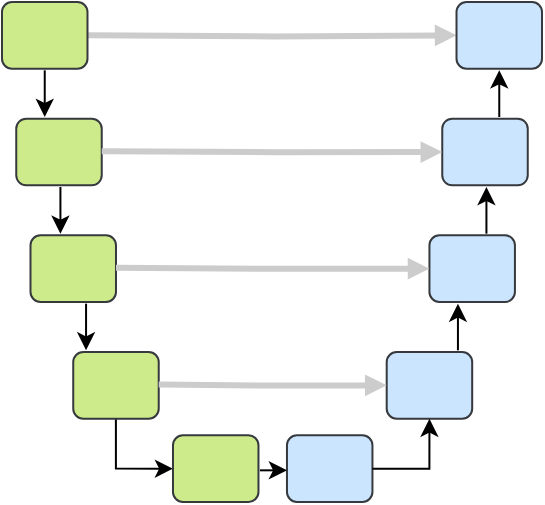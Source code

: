 <mxfile version="22.1.21" type="github" pages="2">
  <diagram name="Page-1" id="0TPB68t9lcZoh8MEriOU">
    <mxGraphModel dx="1063" dy="610" grid="1" gridSize="10" guides="1" tooltips="1" connect="1" arrows="1" fold="1" page="1" pageScale="1" pageWidth="827" pageHeight="1169" math="0" shadow="0">
      <root>
        <mxCell id="0" />
        <mxCell id="1" parent="0" />
        <mxCell id="ryJ9YpFH2XdKHm6aAlPd-76" value="" style="group" parent="1" vertex="1" connectable="0">
          <mxGeometry x="90" y="38" width="270" height="250" as="geometry" />
        </mxCell>
        <mxCell id="ryJ9YpFH2XdKHm6aAlPd-36" style="edgeStyle=orthogonalEdgeStyle;rounded=0;jumpStyle=none;jumpSize=3;orthogonalLoop=1;jettySize=auto;html=1;strokeWidth=3;startArrow=none;startFill=0;endArrow=block;endFill=1;startSize=3;endSize=3;exitX=1;exitY=0.5;exitDx=0;exitDy=0;strokeColor=#CCCCCC;entryX=0;entryY=0.5;entryDx=0;entryDy=0;" parent="ryJ9YpFH2XdKHm6aAlPd-76" target="ryJ9YpFH2XdKHm6aAlPd-55" edge="1">
          <mxGeometry relative="1" as="geometry">
            <mxPoint x="42.744" y="16.667" as="sourcePoint" />
            <mxPoint x="206.596" y="17.083" as="targetPoint" />
            <Array as="points" />
          </mxGeometry>
        </mxCell>
        <mxCell id="ryJ9YpFH2XdKHm6aAlPd-46" value="" style="rounded=1;whiteSpace=wrap;html=1;rotation=0;container=0;fillColor=#cdeb8b;strokeColor=#36393d;" parent="ryJ9YpFH2XdKHm6aAlPd-76" vertex="1">
          <mxGeometry width="42.744" height="33.333" as="geometry" />
        </mxCell>
        <mxCell id="ryJ9YpFH2XdKHm6aAlPd-47" value="" style="rounded=1;whiteSpace=wrap;html=1;rotation=0;container=0;fillColor=#cdeb8b;strokeColor=#36393d;" parent="ryJ9YpFH2XdKHm6aAlPd-76" vertex="1">
          <mxGeometry x="7.124" y="58.333" width="42.744" height="33.333" as="geometry" />
        </mxCell>
        <mxCell id="ryJ9YpFH2XdKHm6aAlPd-48" value="" style="rounded=1;whiteSpace=wrap;html=1;rotation=0;container=0;fillColor=#cdeb8b;strokeColor=#36393d;" parent="ryJ9YpFH2XdKHm6aAlPd-76" vertex="1">
          <mxGeometry x="14.248" y="116.667" width="42.744" height="33.333" as="geometry" />
        </mxCell>
        <mxCell id="ryJ9YpFH2XdKHm6aAlPd-77" style="edgeStyle=orthogonalEdgeStyle;rounded=0;orthogonalLoop=1;jettySize=auto;html=1;entryX=0;entryY=0.5;entryDx=0;entryDy=0;" parent="ryJ9YpFH2XdKHm6aAlPd-76" source="ryJ9YpFH2XdKHm6aAlPd-49" target="ryJ9YpFH2XdKHm6aAlPd-50" edge="1">
          <mxGeometry relative="1" as="geometry">
            <Array as="points">
              <mxPoint x="57" y="233" />
            </Array>
          </mxGeometry>
        </mxCell>
        <mxCell id="ryJ9YpFH2XdKHm6aAlPd-49" value="" style="rounded=1;whiteSpace=wrap;html=1;rotation=0;container=0;fillColor=#cdeb8b;strokeColor=#36393d;" parent="ryJ9YpFH2XdKHm6aAlPd-76" vertex="1">
          <mxGeometry x="35.62" y="175.0" width="42.744" height="33.333" as="geometry" />
        </mxCell>
        <mxCell id="ryJ9YpFH2XdKHm6aAlPd-50" value="" style="rounded=1;whiteSpace=wrap;html=1;rotation=0;container=0;fillColor=#cdeb8b;strokeColor=#36393d;" parent="ryJ9YpFH2XdKHm6aAlPd-76" vertex="1">
          <mxGeometry x="85.488" y="216.667" width="42.744" height="33.333" as="geometry" />
        </mxCell>
        <mxCell id="ryJ9YpFH2XdKHm6aAlPd-51" value="" style="rounded=1;whiteSpace=wrap;html=1;rotation=0;container=0;fillColor=#cce5ff;strokeColor=#36393d;" parent="ryJ9YpFH2XdKHm6aAlPd-76" vertex="1">
          <mxGeometry x="142.48" y="216.667" width="42.744" height="33.333" as="geometry" />
        </mxCell>
        <mxCell id="ryJ9YpFH2XdKHm6aAlPd-52" value="" style="rounded=1;whiteSpace=wrap;html=1;rotation=0;container=0;fillColor=#cce5ff;strokeColor=#36393d;" parent="ryJ9YpFH2XdKHm6aAlPd-76" vertex="1">
          <mxGeometry x="192.348" y="175.0" width="42.744" height="33.333" as="geometry" />
        </mxCell>
        <mxCell id="ryJ9YpFH2XdKHm6aAlPd-72" style="edgeStyle=orthogonalEdgeStyle;rounded=0;orthogonalLoop=1;jettySize=auto;html=1;entryX=0.5;entryY=1;entryDx=0;entryDy=0;" parent="ryJ9YpFH2XdKHm6aAlPd-76" source="ryJ9YpFH2XdKHm6aAlPd-51" target="ryJ9YpFH2XdKHm6aAlPd-52" edge="1">
          <mxGeometry relative="1" as="geometry" />
        </mxCell>
        <mxCell id="ryJ9YpFH2XdKHm6aAlPd-53" value="" style="rounded=1;whiteSpace=wrap;html=1;rotation=0;container=0;fillColor=#cce5ff;strokeColor=#36393d;" parent="ryJ9YpFH2XdKHm6aAlPd-76" vertex="1">
          <mxGeometry x="213.72" y="116.667" width="42.744" height="33.333" as="geometry" />
        </mxCell>
        <mxCell id="ryJ9YpFH2XdKHm6aAlPd-54" value="" style="rounded=1;whiteSpace=wrap;html=1;rotation=0;container=0;fillColor=#cce5ff;strokeColor=#36393d;" parent="ryJ9YpFH2XdKHm6aAlPd-76" vertex="1">
          <mxGeometry x="220.132" y="58.333" width="42.744" height="33.333" as="geometry" />
        </mxCell>
        <mxCell id="ryJ9YpFH2XdKHm6aAlPd-55" value="" style="rounded=1;whiteSpace=wrap;html=1;rotation=0;container=0;fillColor=#cce5ff;strokeColor=#36393d;" parent="ryJ9YpFH2XdKHm6aAlPd-76" vertex="1">
          <mxGeometry x="227.256" width="42.744" height="33.333" as="geometry" />
        </mxCell>
        <mxCell id="ryJ9YpFH2XdKHm6aAlPd-58" style="edgeStyle=orthogonalEdgeStyle;rounded=0;jumpStyle=none;jumpSize=3;orthogonalLoop=1;jettySize=auto;html=1;strokeWidth=3;startArrow=none;startFill=0;endArrow=block;endFill=1;startSize=3;endSize=3;exitX=1;exitY=0.5;exitDx=0;exitDy=0;strokeColor=#CCCCCC;entryX=0;entryY=0.5;entryDx=0;entryDy=0;" parent="ryJ9YpFH2XdKHm6aAlPd-76" target="ryJ9YpFH2XdKHm6aAlPd-54" edge="1">
          <mxGeometry relative="1" as="geometry">
            <mxPoint x="49.868" y="74.583" as="sourcePoint" />
            <mxPoint x="220.844" y="75.0" as="targetPoint" />
            <Array as="points" />
          </mxGeometry>
        </mxCell>
        <mxCell id="ryJ9YpFH2XdKHm6aAlPd-59" style="edgeStyle=orthogonalEdgeStyle;rounded=0;jumpStyle=none;jumpSize=3;orthogonalLoop=1;jettySize=auto;html=1;strokeWidth=3;startArrow=none;startFill=0;endArrow=block;endFill=1;startSize=3;endSize=3;exitX=1;exitY=0.5;exitDx=0;exitDy=0;strokeColor=#CCCCCC;entryX=0;entryY=0.5;entryDx=0;entryDy=0;" parent="ryJ9YpFH2XdKHm6aAlPd-76" target="ryJ9YpFH2XdKHm6aAlPd-52" edge="1">
          <mxGeometry relative="1" as="geometry">
            <mxPoint x="78.364" y="191.25" as="sourcePoint" />
            <mxPoint x="256.464" y="191.667" as="targetPoint" />
            <Array as="points" />
          </mxGeometry>
        </mxCell>
        <mxCell id="ryJ9YpFH2XdKHm6aAlPd-60" style="edgeStyle=orthogonalEdgeStyle;rounded=0;jumpStyle=none;jumpSize=3;orthogonalLoop=1;jettySize=auto;html=1;strokeWidth=3;startArrow=none;startFill=0;endArrow=block;endFill=1;startSize=3;endSize=3;exitX=1;exitY=0.5;exitDx=0;exitDy=0;strokeColor=#CCCCCC;entryX=0;entryY=0.5;entryDx=0;entryDy=0;" parent="ryJ9YpFH2XdKHm6aAlPd-76" target="ryJ9YpFH2XdKHm6aAlPd-53" edge="1">
          <mxGeometry relative="1" as="geometry">
            <mxPoint x="56.992" y="132.917" as="sourcePoint" />
            <mxPoint x="170.976" y="133.333" as="targetPoint" />
            <Array as="points" />
          </mxGeometry>
        </mxCell>
        <mxCell id="ryJ9YpFH2XdKHm6aAlPd-64" value="" style="endArrow=classic;html=1;rounded=0;" parent="ryJ9YpFH2XdKHm6aAlPd-76" edge="1">
          <mxGeometry width="50" height="50" relative="1" as="geometry">
            <mxPoint x="21.372" y="34.167" as="sourcePoint" />
            <mxPoint x="21.372" y="57.5" as="targetPoint" />
          </mxGeometry>
        </mxCell>
        <mxCell id="ryJ9YpFH2XdKHm6aAlPd-65" value="" style="endArrow=classic;html=1;rounded=0;" parent="ryJ9YpFH2XdKHm6aAlPd-76" edge="1">
          <mxGeometry width="50" height="50" relative="1" as="geometry">
            <mxPoint x="29.208" y="92.5" as="sourcePoint" />
            <mxPoint x="29.208" y="115.833" as="targetPoint" />
          </mxGeometry>
        </mxCell>
        <mxCell id="ryJ9YpFH2XdKHm6aAlPd-66" value="" style="endArrow=classic;html=1;rounded=0;" parent="ryJ9YpFH2XdKHm6aAlPd-76" edge="1">
          <mxGeometry width="50" height="50" relative="1" as="geometry">
            <mxPoint x="42.032" y="150.833" as="sourcePoint" />
            <mxPoint x="42.032" y="174.167" as="targetPoint" />
          </mxGeometry>
        </mxCell>
        <mxCell id="ryJ9YpFH2XdKHm6aAlPd-69" value="" style="endArrow=classic;html=1;rounded=0;" parent="ryJ9YpFH2XdKHm6aAlPd-76" edge="1">
          <mxGeometry width="50" height="50" relative="1" as="geometry">
            <mxPoint x="128.945" y="234.167" as="sourcePoint" />
            <mxPoint x="142.48" y="234.167" as="targetPoint" />
          </mxGeometry>
        </mxCell>
        <mxCell id="ryJ9YpFH2XdKHm6aAlPd-73" value="" style="endArrow=classic;html=1;rounded=0;" parent="ryJ9YpFH2XdKHm6aAlPd-76" edge="1">
          <mxGeometry width="50" height="50" relative="1" as="geometry">
            <mxPoint x="227.968" y="174.167" as="sourcePoint" />
            <mxPoint x="227.968" y="150.833" as="targetPoint" />
          </mxGeometry>
        </mxCell>
        <mxCell id="ryJ9YpFH2XdKHm6aAlPd-74" value="" style="endArrow=classic;html=1;rounded=0;" parent="ryJ9YpFH2XdKHm6aAlPd-76" edge="1">
          <mxGeometry width="50" height="50" relative="1" as="geometry">
            <mxPoint x="242.216" y="115.833" as="sourcePoint" />
            <mxPoint x="242.216" y="92.5" as="targetPoint" />
          </mxGeometry>
        </mxCell>
        <mxCell id="ryJ9YpFH2XdKHm6aAlPd-75" value="" style="endArrow=classic;html=1;rounded=0;" parent="ryJ9YpFH2XdKHm6aAlPd-76" edge="1">
          <mxGeometry width="50" height="50" relative="1" as="geometry">
            <mxPoint x="248.628" y="57.5" as="sourcePoint" />
            <mxPoint x="248.628" y="34.167" as="targetPoint" />
          </mxGeometry>
        </mxCell>
      </root>
    </mxGraphModel>
  </diagram>
  <diagram id="u6dyaq4ojHH4OFShTJ2W" name="Page-2">
    <mxGraphModel dx="1772" dy="1017" grid="1" gridSize="10" guides="1" tooltips="1" connect="1" arrows="1" fold="1" page="1" pageScale="1" pageWidth="827" pageHeight="1169" math="0" shadow="0">
      <root>
        <mxCell id="0" />
        <mxCell id="1" parent="0" />
        <mxCell id="1cHm_g2njoVk8qvXfkr_-131" value="" style="ellipse;whiteSpace=wrap;html=1;aspect=fixed;fillColor=none;" parent="1" vertex="1">
          <mxGeometry x="11.41" y="29" width="805.587" height="805.587" as="geometry" />
        </mxCell>
        <mxCell id="1cHm_g2njoVk8qvXfkr_-1" value="Data" style="ellipse;whiteSpace=wrap;html=1;shadow=0;fontFamily=Helvetica;fontSize=20;align=center;strokeWidth=3;fillColor=#b0e3e6;strokeColor=#0e8088;" parent="1" vertex="1">
          <mxGeometry x="179.59" y="318.237" width="113.008" height="116.724" as="geometry" />
        </mxCell>
        <mxCell id="1cHm_g2njoVk8qvXfkr_-2" value="Diseases" style="ellipse;whiteSpace=wrap;html=1;shadow=0;fontFamily=Helvetica;fontSize=20;align=center;strokeWidth=3;fillColor=#ffe6cc;strokeColor=#d79b00;aspect=fixed;" parent="1" vertex="1">
          <mxGeometry x="357.826" y="188.807" width="113.008" height="113.008" as="geometry" />
        </mxCell>
        <mxCell id="1cHm_g2njoVk8qvXfkr_-3" value="Treatments" style="ellipse;whiteSpace=wrap;html=1;shadow=0;fontFamily=Helvetica;fontSize=20;align=center;strokeWidth=3;fillColor=#f8cecc;strokeColor=#b85450;aspect=fixed;" parent="1" vertex="1">
          <mxGeometry x="539.333" y="320.18" width="113.008" height="113.008" as="geometry" />
        </mxCell>
        <mxCell id="1cHm_g2njoVk8qvXfkr_-4" value="Evaluation" style="ellipse;whiteSpace=wrap;html=1;shadow=0;fontFamily=Helvetica;fontSize=20;align=center;strokeWidth=3;fillColor=#d5e8d4;strokeColor=#82b366;aspect=fixed;" parent="1" vertex="1">
          <mxGeometry x="464.334" y="551.904" width="113.008" height="113.008" as="geometry" />
        </mxCell>
        <mxCell id="1cHm_g2njoVk8qvXfkr_-6" value="Private" style="rounded=1;fillColor=#b0e3e6;strokeColor=#0e8088;strokeWidth=3;shadow=0;html=1;arcSize=50;" parent="1" vertex="1">
          <mxGeometry x="15.892" y="388.27" width="102.101" height="32.083" as="geometry" />
        </mxCell>
        <mxCell id="1cHm_g2njoVk8qvXfkr_-7" style="endArrow=none;strokeWidth=6;strokeColor=#0e8088;html=1;fillColor=#b0e3e6;exitX=0;exitY=0.367;exitDx=0;exitDy=0;exitPerimeter=0;" parent="1" target="1cHm_g2njoVk8qvXfkr_-1" edge="1">
          <mxGeometry relative="1" as="geometry">
            <mxPoint x="316.146" y="405.747" as="sourcePoint" />
          </mxGeometry>
        </mxCell>
        <mxCell id="1cHm_g2njoVk8qvXfkr_-8" style="endArrow=none;strokeWidth=6;strokeColor=#f08705;html=1;exitX=0.5;exitY=0;exitDx=0;exitDy=0;exitPerimeter=0;" parent="1" target="1cHm_g2njoVk8qvXfkr_-2" edge="1">
          <mxGeometry relative="1" as="geometry">
            <mxPoint x="412.203" y="331.851" as="sourcePoint" />
          </mxGeometry>
        </mxCell>
        <mxCell id="1cHm_g2njoVk8qvXfkr_-9" style="endArrow=none;strokeWidth=6;strokeColor=#E85642;html=1;exitX=1;exitY=0.367;exitDx=0;exitDy=0;exitPerimeter=0;" parent="1" target="1cHm_g2njoVk8qvXfkr_-3" edge="1">
          <mxGeometry relative="1" as="geometry">
            <mxPoint x="508.259" y="405.747" as="sourcePoint" />
          </mxGeometry>
        </mxCell>
        <mxCell id="1cHm_g2njoVk8qvXfkr_-10" style="endArrow=none;strokeWidth=6;strokeColor=#006600;html=1;fillColor=#cdeb8b;exitX=0.815;exitY=1;exitDx=0;exitDy=0;exitPerimeter=0;" parent="1" target="1cHm_g2njoVk8qvXfkr_-4" edge="1">
          <mxGeometry relative="1" as="geometry">
            <mxPoint x="472.718" y="533.201" as="sourcePoint" />
          </mxGeometry>
        </mxCell>
        <mxCell id="1cHm_g2njoVk8qvXfkr_-14" value="PET" style="rounded=1;fillColor=#b0e3e6;strokeColor=#0e8088;strokeWidth=3;shadow=0;html=1;arcSize=50;" parent="1" vertex="1">
          <mxGeometry x="29.17" y="310.451" width="102.101" height="32.083" as="geometry" />
        </mxCell>
        <mxCell id="1cHm_g2njoVk8qvXfkr_-15" value="SPECT" style="rounded=1;fillColor=#b0e3e6;strokeColor=#0e8088;strokeWidth=3;shadow=0;html=1;arcSize=50;" parent="1" vertex="1">
          <mxGeometry x="43.984" y="273.027" width="102.101" height="32.083" as="geometry" />
        </mxCell>
        <mxCell id="1cHm_g2njoVk8qvXfkr_-16" value="Donkey" style="rounded=1;fillColor=#b0e3e6;strokeColor=#0e8088;strokeWidth=3;shadow=0;html=1;arcSize=50;" parent="1" vertex="1">
          <mxGeometry x="59.05" y="236.937" width="102.101" height="32.083" as="geometry" />
        </mxCell>
        <mxCell id="1cHm_g2njoVk8qvXfkr_-17" value="Leopard" style="rounded=1;fillColor=#b0e3e6;strokeColor=#0e8088;strokeWidth=3;shadow=0;html=1;arcSize=50;" parent="1" vertex="1">
          <mxGeometry x="77.487" y="196.833" width="102.101" height="32.083" as="geometry" />
        </mxCell>
        <mxCell id="1cHm_g2njoVk8qvXfkr_-18" value="Horse" style="rounded=1;fillColor=#b0e3e6;strokeColor=#0e8088;strokeWidth=3;shadow=0;html=1;arcSize=50;" parent="1" vertex="1">
          <mxGeometry x="109.551" y="164.744" width="102.101" height="32.083" as="geometry" />
        </mxCell>
        <mxCell id="1cHm_g2njoVk8qvXfkr_-19" value="Zebra" style="rounded=1;fillColor=#b0e3e6;strokeColor=#0e8088;strokeWidth=3;shadow=0;html=1;arcSize=50;" parent="1" vertex="1">
          <mxGeometry x="156.676" y="124.644" width="102.101" height="32.083" as="geometry" />
        </mxCell>
        <mxCell id="1cHm_g2njoVk8qvXfkr_-23" value="" style="edgeStyle=none;endArrow=none;strokeWidth=3;strokeColor=#0e8088;html=1;fillColor=#b0e3e6;" parent="1" source="1cHm_g2njoVk8qvXfkr_-1" target="1cHm_g2njoVk8qvXfkr_-6" edge="1">
          <mxGeometry x="280.061" y="286.366" width="78.539" height="80.207" as="geometry">
            <mxPoint x="-686.445" y="125.471" as="sourcePoint" />
            <mxPoint x="-607.906" y="45.264" as="targetPoint" />
          </mxGeometry>
        </mxCell>
        <mxCell id="1cHm_g2njoVk8qvXfkr_-24" value="" style="edgeStyle=none;endArrow=none;strokeWidth=3;strokeColor=#0e8088;html=1;fillColor=#b0e3e6;" parent="1" source="1cHm_g2njoVk8qvXfkr_-1" target="1cHm_g2njoVk8qvXfkr_-12" edge="1">
          <mxGeometry x="280.061" y="286.366" width="78.539" height="80.207" as="geometry">
            <mxPoint x="-686.445" y="125.471" as="sourcePoint" />
            <mxPoint x="-607.906" y="45.264" as="targetPoint" />
          </mxGeometry>
        </mxCell>
        <mxCell id="1cHm_g2njoVk8qvXfkr_-26" value="" style="edgeStyle=none;endArrow=none;strokeWidth=3;strokeColor=#0e8088;html=1;fillColor=#b0e3e6;" parent="1" source="1cHm_g2njoVk8qvXfkr_-1" target="1cHm_g2njoVk8qvXfkr_-14" edge="1">
          <mxGeometry x="280.061" y="286.366" width="78.539" height="80.207" as="geometry">
            <mxPoint x="-686.445" y="125.471" as="sourcePoint" />
            <mxPoint x="-607.906" y="45.264" as="targetPoint" />
          </mxGeometry>
        </mxCell>
        <mxCell id="1cHm_g2njoVk8qvXfkr_-27" value="" style="edgeStyle=none;endArrow=none;strokeWidth=3;strokeColor=#0e8088;html=1;fillColor=#b0e3e6;" parent="1" source="1cHm_g2njoVk8qvXfkr_-1" target="1cHm_g2njoVk8qvXfkr_-15" edge="1">
          <mxGeometry x="280.061" y="286.366" width="78.539" height="80.207" as="geometry">
            <mxPoint x="-686.445" y="125.471" as="sourcePoint" />
            <mxPoint x="-607.906" y="45.264" as="targetPoint" />
          </mxGeometry>
        </mxCell>
        <mxCell id="1cHm_g2njoVk8qvXfkr_-28" value="" style="edgeStyle=none;endArrow=none;strokeWidth=3;strokeColor=#0e8088;html=1;fillColor=#b0e3e6;" parent="1" source="1cHm_g2njoVk8qvXfkr_-1" target="1cHm_g2njoVk8qvXfkr_-16" edge="1">
          <mxGeometry x="280.061" y="286.366" width="78.539" height="80.207" as="geometry">
            <mxPoint x="-686.445" y="125.471" as="sourcePoint" />
            <mxPoint x="-607.906" y="45.264" as="targetPoint" />
          </mxGeometry>
        </mxCell>
        <mxCell id="1cHm_g2njoVk8qvXfkr_-29" value="" style="edgeStyle=none;endArrow=none;strokeWidth=3;strokeColor=#0e8088;html=1;fillColor=#b0e3e6;" parent="1" source="1cHm_g2njoVk8qvXfkr_-1" target="1cHm_g2njoVk8qvXfkr_-17" edge="1">
          <mxGeometry x="280.061" y="286.366" width="78.539" height="80.207" as="geometry">
            <mxPoint x="-686.445" y="125.471" as="sourcePoint" />
            <mxPoint x="-607.906" y="45.264" as="targetPoint" />
          </mxGeometry>
        </mxCell>
        <mxCell id="1cHm_g2njoVk8qvXfkr_-30" value="" style="edgeStyle=none;endArrow=none;strokeWidth=3;strokeColor=#0e8088;html=1;fillColor=#b0e3e6;" parent="1" source="1cHm_g2njoVk8qvXfkr_-1" target="1cHm_g2njoVk8qvXfkr_-18" edge="1">
          <mxGeometry x="280.061" y="286.366" width="78.539" height="80.207" as="geometry">
            <mxPoint x="-686.445" y="125.471" as="sourcePoint" />
            <mxPoint x="-607.906" y="45.264" as="targetPoint" />
          </mxGeometry>
        </mxCell>
        <mxCell id="1cHm_g2njoVk8qvXfkr_-31" value="" style="edgeStyle=none;endArrow=none;strokeWidth=3;strokeColor=#0e8088;html=1;fillColor=#b0e3e6;" parent="1" source="1cHm_g2njoVk8qvXfkr_-1" target="1cHm_g2njoVk8qvXfkr_-19" edge="1">
          <mxGeometry x="280.061" y="286.366" width="78.539" height="80.207" as="geometry">
            <mxPoint x="-686.445" y="125.471" as="sourcePoint" />
            <mxPoint x="-607.906" y="45.264" as="targetPoint" />
          </mxGeometry>
        </mxCell>
        <mxCell id="1cHm_g2njoVk8qvXfkr_-33" value="Prostate cancer" style="rounded=1;fillColor=#ffe6cc;strokeColor=#d79b00;strokeWidth=3;shadow=0;html=1;arcSize=50;" parent="1" vertex="1">
          <mxGeometry x="200.268" y="86.856" width="94.247" height="32.083" as="geometry" />
        </mxCell>
        <mxCell id="1cHm_g2njoVk8qvXfkr_-34" value="Head&amp;amp;Neck" style="rounded=1;fillColor=#ffe6cc;strokeColor=#d79b00;strokeWidth=3;shadow=0;html=1;arcSize=50;" parent="1" vertex="1">
          <mxGeometry x="260.967" y="56.776" width="94.247" height="32.083" as="geometry" />
        </mxCell>
        <mxCell id="1cHm_g2njoVk8qvXfkr_-35" value="Gynecologic cancer" style="rounded=1;fillColor=#ffe6cc;strokeColor=#d79b00;strokeWidth=3;shadow=0;html=1;arcSize=50;" parent="1" vertex="1">
          <mxGeometry x="308.255" y="41.004" width="94.247" height="32.083" as="geometry" />
        </mxCell>
        <mxCell id="1cHm_g2njoVk8qvXfkr_-37" value="Ladybug" style="rounded=1;fillColor=#ffe6cc;strokeColor=#d79b00;strokeWidth=3;shadow=0;html=1;arcSize=50;" parent="1" vertex="1">
          <mxGeometry x="369.992" y="30.333" width="94.247" height="32.083" as="geometry" />
        </mxCell>
        <mxCell id="1cHm_g2njoVk8qvXfkr_-38" value="Butterfly" style="rounded=1;fillColor=#ffe6cc;strokeColor=#d79b00;strokeWidth=3;shadow=0;html=1;arcSize=50;" parent="1" vertex="1">
          <mxGeometry x="459.625" y="50.744" width="94.247" height="32.083" as="geometry" />
        </mxCell>
        <mxCell id="1cHm_g2njoVk8qvXfkr_-39" value="Flea" style="rounded=1;fillColor=#ffe6cc;strokeColor=#d79b00;strokeWidth=3;shadow=0;html=1;arcSize=50;" parent="1" vertex="1">
          <mxGeometry x="527.392" y="84.784" width="94.247" height="32.083" as="geometry" />
        </mxCell>
        <mxCell id="1cHm_g2njoVk8qvXfkr_-40" value="Mosquito" style="rounded=1;fillColor=#ffe6cc;strokeColor=#d79b00;strokeWidth=3;shadow=0;html=1;arcSize=50;" parent="1" vertex="1">
          <mxGeometry x="579.761" y="118.935" width="94.247" height="32.083" as="geometry" />
        </mxCell>
        <mxCell id="1cHm_g2njoVk8qvXfkr_-45" value="" style="edgeStyle=none;endArrow=none;strokeWidth=3;strokeColor=#d79b00;html=1;fillColor=#ffe6cc;" parent="1" source="1cHm_g2njoVk8qvXfkr_-2" target="1cHm_g2njoVk8qvXfkr_-33" edge="1">
          <mxGeometry x="456.774" y="258.294" width="78.539" height="80.207" as="geometry">
            <mxPoint x="-495.198" y="-117.554" as="sourcePoint" />
            <mxPoint x="-416.659" y="-197.761" as="targetPoint" />
          </mxGeometry>
        </mxCell>
        <mxCell id="1cHm_g2njoVk8qvXfkr_-46" value="" style="edgeStyle=none;endArrow=none;strokeWidth=3;strokeColor=#d79b00;html=1;fillColor=#ffe6cc;" parent="1" source="1cHm_g2njoVk8qvXfkr_-2" target="1cHm_g2njoVk8qvXfkr_-34" edge="1">
          <mxGeometry x="456.774" y="258.294" width="78.539" height="80.207" as="geometry">
            <mxPoint x="-495.198" y="-117.554" as="sourcePoint" />
            <mxPoint x="-416.659" y="-197.761" as="targetPoint" />
          </mxGeometry>
        </mxCell>
        <mxCell id="1cHm_g2njoVk8qvXfkr_-47" value="" style="edgeStyle=none;endArrow=none;strokeWidth=3;strokeColor=#d79b00;html=1;fillColor=#ffe6cc;" parent="1" source="1cHm_g2njoVk8qvXfkr_-2" target="1cHm_g2njoVk8qvXfkr_-35" edge="1">
          <mxGeometry x="456.774" y="258.294" width="78.539" height="80.207" as="geometry">
            <mxPoint x="-495.198" y="-117.554" as="sourcePoint" />
            <mxPoint x="-416.659" y="-197.761" as="targetPoint" />
          </mxGeometry>
        </mxCell>
        <mxCell id="1cHm_g2njoVk8qvXfkr_-49" value="" style="edgeStyle=none;endArrow=none;strokeWidth=3;strokeColor=#d79b00;html=1;fillColor=#ffe6cc;" parent="1" source="1cHm_g2njoVk8qvXfkr_-2" target="1cHm_g2njoVk8qvXfkr_-37" edge="1">
          <mxGeometry x="456.774" y="258.294" width="78.539" height="80.207" as="geometry">
            <mxPoint x="-495.198" y="-117.554" as="sourcePoint" />
            <mxPoint x="-416.659" y="-197.761" as="targetPoint" />
          </mxGeometry>
        </mxCell>
        <mxCell id="1cHm_g2njoVk8qvXfkr_-50" value="" style="edgeStyle=none;endArrow=none;strokeWidth=3;strokeColor=#d79b00;html=1;fillColor=#ffe6cc;" parent="1" source="1cHm_g2njoVk8qvXfkr_-2" target="1cHm_g2njoVk8qvXfkr_-38" edge="1">
          <mxGeometry x="456.774" y="258.294" width="78.539" height="80.207" as="geometry">
            <mxPoint x="-495.198" y="-117.554" as="sourcePoint" />
            <mxPoint x="-416.659" y="-197.761" as="targetPoint" />
          </mxGeometry>
        </mxCell>
        <mxCell id="1cHm_g2njoVk8qvXfkr_-51" value="" style="edgeStyle=none;endArrow=none;strokeWidth=3;strokeColor=#d79b00;html=1;fillColor=#ffe6cc;" parent="1" source="1cHm_g2njoVk8qvXfkr_-2" target="1cHm_g2njoVk8qvXfkr_-39" edge="1">
          <mxGeometry x="456.774" y="258.294" width="78.539" height="80.207" as="geometry">
            <mxPoint x="-495.198" y="-117.554" as="sourcePoint" />
            <mxPoint x="-416.659" y="-197.761" as="targetPoint" />
          </mxGeometry>
        </mxCell>
        <mxCell id="1cHm_g2njoVk8qvXfkr_-52" value="" style="edgeStyle=none;endArrow=none;strokeWidth=3;strokeColor=#d79b00;html=1;fillColor=#ffe6cc;" parent="1" source="1cHm_g2njoVk8qvXfkr_-2" target="1cHm_g2njoVk8qvXfkr_-40" edge="1">
          <mxGeometry x="456.774" y="258.294" width="78.539" height="80.207" as="geometry">
            <mxPoint x="-495.198" y="-117.554" as="sourcePoint" />
            <mxPoint x="-416.659" y="-197.761" as="targetPoint" />
          </mxGeometry>
        </mxCell>
        <mxCell id="1cHm_g2njoVk8qvXfkr_-56" value="Pigeon" style="rounded=1;fillColor=#f8cecc;strokeColor=#b85450;strokeWidth=3;shadow=0;html=1;arcSize=50;" parent="1" vertex="1">
          <mxGeometry x="719.925" y="386.31" width="94.247" height="32.083" as="geometry" />
        </mxCell>
        <mxCell id="1cHm_g2njoVk8qvXfkr_-58" value="RPT" style="rounded=1;fillColor=#f8cecc;strokeColor=#b85450;strokeWidth=3;shadow=0;html=1;arcSize=50;" parent="1" vertex="1">
          <mxGeometry x="672.845" y="231.128" width="94.247" height="32.083" as="geometry" />
        </mxCell>
        <mxCell id="1cHm_g2njoVk8qvXfkr_-59" value="IMRT" style="rounded=1;fillColor=#f8cecc;strokeColor=#b85450;strokeWidth=3;shadow=0;html=1;arcSize=50;" parent="1" vertex="1">
          <mxGeometry x="649.518" y="194.889" width="94.247" height="32.083" as="geometry" />
        </mxCell>
        <mxCell id="1cHm_g2njoVk8qvXfkr_-60" value="VMAT" style="rounded=1;fillColor=#f8cecc;strokeColor=#b85450;strokeWidth=3;shadow=0;html=1;arcSize=50;" parent="1" vertex="1">
          <mxGeometry x="617.875" y="156.729" width="94.247" height="32.083" as="geometry" />
        </mxCell>
        <mxCell id="1cHm_g2njoVk8qvXfkr_-61" value="PSMA" style="rounded=1;fillColor=#f8cecc;strokeColor=#b85450;strokeWidth=3;shadow=0;html=1;arcSize=50;" parent="1" vertex="1">
          <mxGeometry x="690.019" y="268.044" width="94.247" height="32.083" as="geometry" />
        </mxCell>
        <mxCell id="1cHm_g2njoVk8qvXfkr_-62" value="Penguin" style="rounded=1;fillColor=#f8cecc;strokeColor=#b85450;strokeWidth=3;shadow=0;html=1;arcSize=50;" parent="1" vertex="1">
          <mxGeometry x="703.945" y="306.445" width="94.247" height="32.083" as="geometry" />
        </mxCell>
        <mxCell id="1cHm_g2njoVk8qvXfkr_-63" value="Owl" style="rounded=1;fillColor=#f8cecc;strokeColor=#b85450;strokeWidth=3;shadow=0;html=1;arcSize=50;" parent="1" vertex="1">
          <mxGeometry x="714.501" y="346.443" width="94.247" height="32.083" as="geometry" />
        </mxCell>
        <mxCell id="1cHm_g2njoVk8qvXfkr_-65" value="Pelican" style="rounded=1;fillColor=#f8cecc;strokeColor=#b85450;strokeWidth=3;shadow=0;html=1;arcSize=50;" parent="1" vertex="1">
          <mxGeometry x="716.753" y="466.082" width="94.247" height="32.083" as="geometry" />
        </mxCell>
        <mxCell id="1cHm_g2njoVk8qvXfkr_-66" value="Swallow" style="rounded=1;fillColor=#f8cecc;strokeColor=#b85450;strokeWidth=3;shadow=0;html=1;arcSize=50;" parent="1" vertex="1">
          <mxGeometry x="719.752" y="427.168" width="94.247" height="32.083" as="geometry" />
        </mxCell>
        <mxCell id="1cHm_g2njoVk8qvXfkr_-69" value="" style="edgeStyle=none;endArrow=none;strokeWidth=3;strokeColor=#b85450;html=1;fillColor=#f8cecc;" parent="1" source="1cHm_g2njoVk8qvXfkr_-3" target="1cHm_g2njoVk8qvXfkr_-58" edge="1">
          <mxGeometry x="478.372" y="326.47" width="78.539" height="80.207" as="geometry">
            <mxPoint x="-423.253" y="64.489" as="sourcePoint" />
            <mxPoint x="-344.714" y="-15.718" as="targetPoint" />
          </mxGeometry>
        </mxCell>
        <mxCell id="1cHm_g2njoVk8qvXfkr_-70" value="" style="edgeStyle=none;endArrow=none;strokeWidth=3;strokeColor=#b85450;html=1;fillColor=#f8cecc;" parent="1" source="1cHm_g2njoVk8qvXfkr_-3" target="1cHm_g2njoVk8qvXfkr_-59" edge="1">
          <mxGeometry x="478.372" y="326.47" width="78.539" height="80.207" as="geometry">
            <mxPoint x="-423.253" y="64.489" as="sourcePoint" />
            <mxPoint x="-344.714" y="-15.718" as="targetPoint" />
          </mxGeometry>
        </mxCell>
        <mxCell id="1cHm_g2njoVk8qvXfkr_-71" value="" style="edgeStyle=none;endArrow=none;strokeWidth=3;strokeColor=#b85450;html=1;fillColor=#f8cecc;" parent="1" source="1cHm_g2njoVk8qvXfkr_-3" target="1cHm_g2njoVk8qvXfkr_-60" edge="1">
          <mxGeometry x="478.372" y="326.47" width="78.539" height="80.207" as="geometry">
            <mxPoint x="-423.253" y="64.489" as="sourcePoint" />
            <mxPoint x="-344.714" y="-15.718" as="targetPoint" />
          </mxGeometry>
        </mxCell>
        <mxCell id="1cHm_g2njoVk8qvXfkr_-72" value="" style="edgeStyle=none;endArrow=none;strokeWidth=3;strokeColor=#b85450;html=1;fillColor=#f8cecc;" parent="1" source="1cHm_g2njoVk8qvXfkr_-3" target="1cHm_g2njoVk8qvXfkr_-61" edge="1">
          <mxGeometry x="478.372" y="326.47" width="78.539" height="80.207" as="geometry">
            <mxPoint x="-423.253" y="64.489" as="sourcePoint" />
            <mxPoint x="-344.714" y="-15.718" as="targetPoint" />
          </mxGeometry>
        </mxCell>
        <mxCell id="1cHm_g2njoVk8qvXfkr_-73" value="" style="edgeStyle=none;endArrow=none;strokeWidth=3;strokeColor=#b85450;html=1;fillColor=#f8cecc;" parent="1" source="1cHm_g2njoVk8qvXfkr_-3" target="1cHm_g2njoVk8qvXfkr_-62" edge="1">
          <mxGeometry x="478.372" y="326.47" width="78.539" height="80.207" as="geometry">
            <mxPoint x="-423.253" y="64.489" as="sourcePoint" />
            <mxPoint x="-344.714" y="-15.718" as="targetPoint" />
          </mxGeometry>
        </mxCell>
        <mxCell id="1cHm_g2njoVk8qvXfkr_-74" value="" style="edgeStyle=none;endArrow=none;strokeWidth=3;strokeColor=#b85450;html=1;fillColor=#f8cecc;" parent="1" source="1cHm_g2njoVk8qvXfkr_-3" target="1cHm_g2njoVk8qvXfkr_-63" edge="1">
          <mxGeometry x="478.372" y="326.47" width="78.539" height="80.207" as="geometry">
            <mxPoint x="-423.253" y="64.489" as="sourcePoint" />
            <mxPoint x="-344.714" y="-15.718" as="targetPoint" />
          </mxGeometry>
        </mxCell>
        <mxCell id="1cHm_g2njoVk8qvXfkr_-75" value="" style="edgeStyle=none;endArrow=none;strokeWidth=3;strokeColor=#b85450;html=1;fillColor=#f8cecc;" parent="1" source="1cHm_g2njoVk8qvXfkr_-3" target="1cHm_g2njoVk8qvXfkr_-56" edge="1">
          <mxGeometry x="478.372" y="326.47" width="78.539" height="80.207" as="geometry">
            <mxPoint x="-423.253" y="64.489" as="sourcePoint" />
            <mxPoint x="-344.714" y="-15.718" as="targetPoint" />
          </mxGeometry>
        </mxCell>
        <mxCell id="1cHm_g2njoVk8qvXfkr_-76" value="" style="edgeStyle=none;endArrow=none;strokeWidth=3;strokeColor=#b85450;html=1;fillColor=#f8cecc;" parent="1" source="1cHm_g2njoVk8qvXfkr_-3" target="1cHm_g2njoVk8qvXfkr_-66" edge="1">
          <mxGeometry x="478.372" y="326.47" width="78.539" height="80.207" as="geometry">
            <mxPoint x="-423.253" y="64.489" as="sourcePoint" />
            <mxPoint x="-344.714" y="-15.718" as="targetPoint" />
          </mxGeometry>
        </mxCell>
        <mxCell id="1cHm_g2njoVk8qvXfkr_-77" value="" style="edgeStyle=none;endArrow=none;strokeWidth=3;strokeColor=#b85450;html=1;fillColor=#f8cecc;" parent="1" source="1cHm_g2njoVk8qvXfkr_-3" target="1cHm_g2njoVk8qvXfkr_-65" edge="1">
          <mxGeometry x="478.372" y="326.47" width="78.539" height="80.207" as="geometry">
            <mxPoint x="-423.253" y="64.489" as="sourcePoint" />
            <mxPoint x="-344.714" y="-15.718" as="targetPoint" />
          </mxGeometry>
        </mxCell>
        <mxCell id="1cHm_g2njoVk8qvXfkr_-79" value="MAPE" style="rounded=1;fillColor=#d5e8d4;strokeColor=#82b366;strokeWidth=3;shadow=0;html=1;arcSize=50;" parent="1" vertex="1">
          <mxGeometry x="481.221" y="775.409" width="94.247" height="32.083" as="geometry" />
        </mxCell>
        <mxCell id="1cHm_g2njoVk8qvXfkr_-80" value="CI" style="rounded=1;fillColor=#d5e8d4;strokeColor=#82b366;strokeWidth=3;shadow=0;html=1;arcSize=50;" parent="1" vertex="1">
          <mxGeometry x="631.022" y="666.339" width="94.247" height="32.083" as="geometry" />
        </mxCell>
        <mxCell id="1cHm_g2njoVk8qvXfkr_-81" value="Tuna" style="rounded=1;fillColor=#d5e8d4;strokeColor=#82b366;strokeWidth=3;shadow=0;html=1;arcSize=50;" parent="1" vertex="1">
          <mxGeometry x="707.671" y="517.528" width="94.247" height="32.083" as="geometry" />
        </mxCell>
        <mxCell id="1cHm_g2njoVk8qvXfkr_-82" value="Shark" style="rounded=1;fillColor=#d5e8d4;strokeColor=#82b366;strokeWidth=3;shadow=0;html=1;arcSize=50;" parent="1" vertex="1">
          <mxGeometry x="697.947" y="554.473" width="94.247" height="32.083" as="geometry" />
        </mxCell>
        <mxCell id="1cHm_g2njoVk8qvXfkr_-83" value="Public" style="rounded=1;fillColor=#b0e3e6;strokeColor=#0e8088;strokeWidth=3;shadow=0;html=1;arcSize=50;" parent="1" vertex="1">
          <mxGeometry x="14.895" y="427.172" width="94.247" height="32.083" as="geometry" />
        </mxCell>
        <mxCell id="1cHm_g2njoVk8qvXfkr_-84" value="SAR" style="rounded=1;fillColor=#d5e8d4;strokeColor=#82b366;strokeWidth=3;shadow=0;html=1;arcSize=50;" parent="1" vertex="1">
          <mxGeometry x="681.014" y="591.932" width="94.247" height="32.083" as="geometry" />
        </mxCell>
        <mxCell id="1cHm_g2njoVk8qvXfkr_-85" value="R50" style="rounded=1;fillColor=#d5e8d4;strokeColor=#82b366;strokeWidth=3;shadow=0;html=1;arcSize=50;" parent="1" vertex="1">
          <mxGeometry x="657.846" y="629.848" width="94.247" height="32.083" as="geometry" />
        </mxCell>
        <mxCell id="1cHm_g2njoVk8qvXfkr_-86" value="HI" style="rounded=1;fillColor=#d5e8d4;strokeColor=#82b366;strokeWidth=3;shadow=0;html=1;arcSize=50;" parent="1" vertex="1">
          <mxGeometry x="594.427" y="703.285" width="94.247" height="32.083" as="geometry" />
        </mxCell>
        <mxCell id="1cHm_g2njoVk8qvXfkr_-87" value="DVH" style="rounded=1;fillColor=#d5e8d4;strokeColor=#82b366;strokeWidth=3;shadow=0;html=1;arcSize=50;" parent="1" vertex="1">
          <mxGeometry x="550.76" y="739.723" width="94.247" height="32.083" as="geometry" />
        </mxCell>
        <mxCell id="1cHm_g2njoVk8qvXfkr_-88" value="Dice" style="rounded=1;fillColor=#d5e8d4;strokeColor=#82b366;strokeWidth=3;shadow=0;html=1;arcSize=50;" parent="1" vertex="1">
          <mxGeometry x="445.083" y="790.003" width="94.247" height="32.083" as="geometry" />
        </mxCell>
        <mxCell id="1cHm_g2njoVk8qvXfkr_-89" value="" style="edgeStyle=none;endArrow=none;strokeWidth=3;strokeColor=#82b366;html=1;fillColor=#d5e8d4;" parent="1" source="1cHm_g2njoVk8qvXfkr_-4" target="1cHm_g2njoVk8qvXfkr_-79" edge="1">
          <mxGeometry x="435.176" y="398.656" width="78.539" height="80.207" as="geometry">
            <mxPoint x="-913.015" y="339.783" as="sourcePoint" />
            <mxPoint x="-834.476" y="259.577" as="targetPoint" />
          </mxGeometry>
        </mxCell>
        <mxCell id="1cHm_g2njoVk8qvXfkr_-90" value="" style="edgeStyle=none;endArrow=none;strokeWidth=3;strokeColor=#82b366;html=1;fillColor=#d5e8d4;" parent="1" source="1cHm_g2njoVk8qvXfkr_-4" target="1cHm_g2njoVk8qvXfkr_-80" edge="1">
          <mxGeometry x="435.176" y="398.656" width="78.539" height="80.207" as="geometry">
            <mxPoint x="-913.015" y="339.783" as="sourcePoint" />
            <mxPoint x="-834.476" y="259.577" as="targetPoint" />
          </mxGeometry>
        </mxCell>
        <mxCell id="1cHm_g2njoVk8qvXfkr_-91" value="" style="edgeStyle=none;endArrow=none;strokeWidth=3;strokeColor=#82b366;html=1;fillColor=#d5e8d4;entryX=0;entryY=0.5;entryDx=0;entryDy=0;" parent="1" source="1cHm_g2njoVk8qvXfkr_-4" target="1cHm_g2njoVk8qvXfkr_-81" edge="1">
          <mxGeometry x="435.176" y="398.656" width="78.539" height="80.207" as="geometry">
            <mxPoint x="-913.015" y="339.783" as="sourcePoint" />
            <mxPoint x="708.849" y="533.201" as="targetPoint" />
          </mxGeometry>
        </mxCell>
        <mxCell id="1cHm_g2njoVk8qvXfkr_-92" value="" style="edgeStyle=none;endArrow=none;strokeWidth=3;strokeColor=#82b366;html=1;fillColor=#d5e8d4;" parent="1" source="1cHm_g2njoVk8qvXfkr_-4" target="1cHm_g2njoVk8qvXfkr_-82" edge="1">
          <mxGeometry x="435.176" y="398.656" width="78.539" height="80.207" as="geometry">
            <mxPoint x="-913.015" y="339.783" as="sourcePoint" />
            <mxPoint x="-834.476" y="259.577" as="targetPoint" />
          </mxGeometry>
        </mxCell>
        <mxCell id="1cHm_g2njoVk8qvXfkr_-93" value="" style="edgeStyle=none;endArrow=none;strokeWidth=3;strokeColor=#82b366;html=1;fillColor=#d5e8d4;" parent="1" source="1cHm_g2njoVk8qvXfkr_-4" target="1cHm_g2njoVk8qvXfkr_-84" edge="1">
          <mxGeometry x="435.176" y="398.656" width="78.539" height="80.207" as="geometry">
            <mxPoint x="-913.015" y="339.783" as="sourcePoint" />
            <mxPoint x="-834.476" y="259.577" as="targetPoint" />
          </mxGeometry>
        </mxCell>
        <mxCell id="1cHm_g2njoVk8qvXfkr_-94" value="" style="edgeStyle=none;endArrow=none;strokeWidth=3;strokeColor=#82b366;html=1;fillColor=#d5e8d4;" parent="1" source="1cHm_g2njoVk8qvXfkr_-4" target="1cHm_g2njoVk8qvXfkr_-85" edge="1">
          <mxGeometry x="435.176" y="398.656" width="78.539" height="80.207" as="geometry">
            <mxPoint x="-913.015" y="339.783" as="sourcePoint" />
            <mxPoint x="-834.476" y="259.577" as="targetPoint" />
          </mxGeometry>
        </mxCell>
        <mxCell id="1cHm_g2njoVk8qvXfkr_-95" value="" style="edgeStyle=none;endArrow=none;strokeWidth=3;strokeColor=#82b366;html=1;fillColor=#d5e8d4;" parent="1" source="1cHm_g2njoVk8qvXfkr_-4" target="1cHm_g2njoVk8qvXfkr_-86" edge="1">
          <mxGeometry x="435.176" y="398.656" width="78.539" height="80.207" as="geometry">
            <mxPoint x="-913.015" y="339.783" as="sourcePoint" />
            <mxPoint x="-834.476" y="259.577" as="targetPoint" />
          </mxGeometry>
        </mxCell>
        <mxCell id="1cHm_g2njoVk8qvXfkr_-96" value="" style="edgeStyle=none;endArrow=none;strokeWidth=3;strokeColor=#82b366;html=1;fillColor=#d5e8d4;" parent="1" source="1cHm_g2njoVk8qvXfkr_-4" target="1cHm_g2njoVk8qvXfkr_-87" edge="1">
          <mxGeometry x="435.176" y="398.656" width="78.539" height="80.207" as="geometry">
            <mxPoint x="-913.015" y="339.783" as="sourcePoint" />
            <mxPoint x="-834.476" y="259.577" as="targetPoint" />
          </mxGeometry>
        </mxCell>
        <mxCell id="1cHm_g2njoVk8qvXfkr_-97" value="" style="edgeStyle=none;endArrow=none;strokeWidth=3;strokeColor=#82b366;html=1;fillColor=#d5e8d4;" parent="1" source="1cHm_g2njoVk8qvXfkr_-4" target="1cHm_g2njoVk8qvXfkr_-88" edge="1">
          <mxGeometry x="435.176" y="398.656" width="78.539" height="80.207" as="geometry">
            <mxPoint x="-913.015" y="339.783" as="sourcePoint" />
            <mxPoint x="-834.476" y="259.577" as="targetPoint" />
          </mxGeometry>
        </mxCell>
        <mxCell id="1cHm_g2njoVk8qvXfkr_-98" style="edgeStyle=orthogonalEdgeStyle;rounded=0;html=1;exitX=0.75;exitY=0;entryX=0.75;entryY=0;startArrow=none;startFill=0;endArrow=block;endFill=1;jettySize=auto;orthogonalLoop=1;strokeColor=#b85450;strokeWidth=6;fontSize=20;fontColor=#2F5B7C;fillColor=#f8cecc;" parent="1" source="1cHm_g2njoVk8qvXfkr_-58" target="1cHm_g2njoVk8qvXfkr_-58" edge="1">
          <mxGeometry relative="1" as="geometry" />
        </mxCell>
        <mxCell id="1cHm_g2njoVk8qvXfkr_-99" value="Dose Prediction" style="ellipse;whiteSpace=wrap;html=1;shadow=0;fontFamily=Helvetica;fontSize=30;align=center;strokeColor=#36393d;strokeWidth=6;fillColor=#ffff88;fontStyle=1;aspect=fixed;" parent="1" vertex="1">
          <mxGeometry x="308.256" y="335.613" width="211.89" height="211.89" as="geometry" />
        </mxCell>
        <mxCell id="1cHm_g2njoVk8qvXfkr_-100" value="DL" style="ellipse;whiteSpace=wrap;html=1;shadow=0;fontFamily=Helvetica;fontSize=20;align=center;strokeWidth=3;fillColor=#dae8fc;strokeColor=#6c8ebf;aspect=fixed;" parent="1" vertex="1">
          <mxGeometry x="248.583" y="549.613" width="113.008" height="113.008" as="geometry" />
        </mxCell>
        <mxCell id="1cHm_g2njoVk8qvXfkr_-101" value="Transformer" style="rounded=1;fillColor=#dae8fc;strokeColor=#6c8ebf;strokeWidth=3;shadow=0;html=1;arcSize=50;" parent="1" vertex="1">
          <mxGeometry x="42.449" y="563.359" width="94.247" height="32.083" as="geometry" />
        </mxCell>
        <mxCell id="1cHm_g2njoVk8qvXfkr_-102" value="U-Net" style="rounded=1;fillColor=#dae8fc;strokeColor=#6c8ebf;strokeWidth=3;shadow=0;html=1;arcSize=50;" parent="1" vertex="1">
          <mxGeometry x="19.819" y="485.539" width="94.247" height="32.083" as="geometry" />
        </mxCell>
        <mxCell id="1cHm_g2njoVk8qvXfkr_-103" value="Birch" style="rounded=1;fillColor=#dae8fc;strokeColor=#6c8ebf;strokeWidth=3;shadow=0;html=1;arcSize=50;" parent="1" vertex="1">
          <mxGeometry x="168.527" y="723.022" width="94.247" height="32.083" as="geometry" />
        </mxCell>
        <mxCell id="1cHm_g2njoVk8qvXfkr_-106" value="GAN" style="rounded=1;fillColor=#dae8fc;strokeColor=#6c8ebf;strokeWidth=3;shadow=0;html=1;arcSize=50;" parent="1" vertex="1">
          <mxGeometry x="24.388" y="524.443" width="94.247" height="32.083" as="geometry" />
        </mxCell>
        <mxCell id="1cHm_g2njoVk8qvXfkr_-107" value="Lime" style="rounded=1;fillColor=#dae8fc;strokeColor=#6c8ebf;strokeWidth=3;shadow=0;html=1;arcSize=50;" parent="1" vertex="1">
          <mxGeometry x="357.822" y="802.506" width="94.247" height="32.083" as="geometry" />
        </mxCell>
        <mxCell id="1cHm_g2njoVk8qvXfkr_-108" value="Chestnut" style="rounded=1;fillColor=#dae8fc;strokeColor=#6c8ebf;strokeWidth=3;shadow=0;html=1;arcSize=50;" parent="1" vertex="1">
          <mxGeometry x="275.75" y="790.005" width="94.247" height="32.083" as="geometry" />
        </mxCell>
        <mxCell id="1cHm_g2njoVk8qvXfkr_-109" value="Beech" style="rounded=1;fillColor=#dae8fc;strokeColor=#6c8ebf;strokeWidth=3;shadow=0;html=1;arcSize=50;" parent="1" vertex="1">
          <mxGeometry x="220.001" y="761.107" width="94.247" height="32.083" as="geometry" />
        </mxCell>
        <mxCell id="1cHm_g2njoVk8qvXfkr_-110" value="Hybrid model" style="rounded=1;fillColor=#dae8fc;strokeColor=#6c8ebf;strokeWidth=3;shadow=0;html=1;arcSize=50;" parent="1" vertex="1">
          <mxGeometry x="125.692" y="686.661" width="94.247" height="32.083" as="geometry" />
        </mxCell>
        <mxCell id="1cHm_g2njoVk8qvXfkr_-111" value="Diffusion model" style="rounded=1;fillColor=#dae8fc;strokeColor=#6c8ebf;strokeWidth=3;shadow=0;html=1;arcSize=50;" parent="1" vertex="1">
          <mxGeometry x="89.483" y="646.581" width="94.247" height="32.083" as="geometry" />
        </mxCell>
        <mxCell id="1cHm_g2njoVk8qvXfkr_-112" value="" style="edgeStyle=none;endArrow=none;strokeWidth=3;strokeColor=#6c8ebf;html=1;fillColor=#dae8fc;" parent="1" source="1cHm_g2njoVk8qvXfkr_-100" target="1cHm_g2njoVk8qvXfkr_-101" edge="1">
          <mxGeometry x="-722.49" y="-2.378" width="78.539" height="80.207" as="geometry">
            <mxPoint x="-1298.14" y="14.945" as="sourcePoint" />
            <mxPoint x="-1219.601" y="-65.261" as="targetPoint" />
          </mxGeometry>
        </mxCell>
        <mxCell id="1cHm_g2njoVk8qvXfkr_-113" value="Transfer learning" style="rounded=1;fillColor=#dae8fc;strokeColor=#6c8ebf;strokeWidth=3;shadow=0;html=1;arcSize=50;" parent="1" vertex="1">
          <mxGeometry x="62.839" y="604.469" width="94.247" height="32.083" as="geometry" />
        </mxCell>
        <mxCell id="1cHm_g2njoVk8qvXfkr_-114" value="" style="edgeStyle=none;endArrow=none;strokeWidth=3;strokeColor=#6c8ebf;html=1;fillColor=#dae8fc;entryX=1;entryY=0.5;entryDx=0;entryDy=0;" parent="1" source="1cHm_g2njoVk8qvXfkr_-100" target="1cHm_g2njoVk8qvXfkr_-102" edge="1">
          <mxGeometry x="-722.49" y="-2.378" width="78.539" height="80.207" as="geometry">
            <mxPoint x="-1298.14" y="14.945" as="sourcePoint" />
            <mxPoint x="-1219.601" y="-65.261" as="targetPoint" />
          </mxGeometry>
        </mxCell>
        <mxCell id="1cHm_g2njoVk8qvXfkr_-115" value="" style="edgeStyle=none;endArrow=none;strokeWidth=3;strokeColor=#6c8ebf;html=1;fillColor=#dae8fc;entryX=1;entryY=0.5;entryDx=0;entryDy=0;" parent="1" source="1cHm_g2njoVk8qvXfkr_-100" target="1cHm_g2njoVk8qvXfkr_-103" edge="1">
          <mxGeometry x="-722.49" y="-2.378" width="78.539" height="80.207" as="geometry">
            <mxPoint x="-1298.14" y="14.945" as="sourcePoint" />
            <mxPoint x="-1219.601" y="-65.261" as="targetPoint" />
          </mxGeometry>
        </mxCell>
        <mxCell id="1cHm_g2njoVk8qvXfkr_-118" value="" style="edgeStyle=none;endArrow=none;strokeWidth=3;strokeColor=#6c8ebf;html=1;fillColor=#dae8fc;entryX=1;entryY=0.5;entryDx=0;entryDy=0;" parent="1" source="1cHm_g2njoVk8qvXfkr_-100" target="1cHm_g2njoVk8qvXfkr_-106" edge="1">
          <mxGeometry x="-722.49" y="-2.378" width="78.539" height="80.207" as="geometry">
            <mxPoint x="-1298.14" y="14.945" as="sourcePoint" />
            <mxPoint x="-1219.601" y="-65.261" as="targetPoint" />
          </mxGeometry>
        </mxCell>
        <mxCell id="1cHm_g2njoVk8qvXfkr_-119" value="" style="edgeStyle=none;endArrow=none;strokeWidth=3;strokeColor=#6c8ebf;html=1;fillColor=#dae8fc;" parent="1" source="1cHm_g2njoVk8qvXfkr_-100" target="1cHm_g2njoVk8qvXfkr_-107" edge="1">
          <mxGeometry x="-722.49" y="-2.378" width="78.539" height="80.207" as="geometry">
            <mxPoint x="-1298.14" y="14.945" as="sourcePoint" />
            <mxPoint x="-1219.601" y="-65.261" as="targetPoint" />
          </mxGeometry>
        </mxCell>
        <mxCell id="1cHm_g2njoVk8qvXfkr_-120" value="" style="edgeStyle=none;endArrow=none;strokeWidth=3;strokeColor=#6c8ebf;html=1;fillColor=#dae8fc;" parent="1" source="1cHm_g2njoVk8qvXfkr_-100" target="1cHm_g2njoVk8qvXfkr_-108" edge="1">
          <mxGeometry x="-722.49" y="-2.378" width="78.539" height="80.207" as="geometry">
            <mxPoint x="-1298.14" y="14.945" as="sourcePoint" />
            <mxPoint x="-1219.601" y="-65.261" as="targetPoint" />
          </mxGeometry>
        </mxCell>
        <mxCell id="1cHm_g2njoVk8qvXfkr_-121" value="" style="edgeStyle=none;endArrow=none;strokeWidth=3;strokeColor=#6c8ebf;html=1;fillColor=#dae8fc;entryX=0.619;entryY=0.037;entryDx=0;entryDy=0;entryPerimeter=0;" parent="1" source="1cHm_g2njoVk8qvXfkr_-100" target="1cHm_g2njoVk8qvXfkr_-109" edge="1">
          <mxGeometry x="-722.49" y="-2.378" width="78.539" height="80.207" as="geometry">
            <mxPoint x="-1298.14" y="14.945" as="sourcePoint" />
            <mxPoint x="-1219.601" y="-65.261" as="targetPoint" />
          </mxGeometry>
        </mxCell>
        <mxCell id="1cHm_g2njoVk8qvXfkr_-122" value="" style="edgeStyle=none;endArrow=none;strokeWidth=3;strokeColor=#6c8ebf;html=1;fillColor=#dae8fc;entryX=1;entryY=0.5;entryDx=0;entryDy=0;" parent="1" source="1cHm_g2njoVk8qvXfkr_-100" target="1cHm_g2njoVk8qvXfkr_-110" edge="1">
          <mxGeometry x="-722.49" y="-2.378" width="78.539" height="80.207" as="geometry">
            <mxPoint x="-1298.14" y="14.945" as="sourcePoint" />
            <mxPoint x="-1219.601" y="-65.261" as="targetPoint" />
          </mxGeometry>
        </mxCell>
        <mxCell id="1cHm_g2njoVk8qvXfkr_-123" value="" style="edgeStyle=none;endArrow=none;strokeWidth=3;strokeColor=#6c8ebf;html=1;fillColor=#dae8fc;entryX=1;entryY=0.5;entryDx=0;entryDy=0;" parent="1" source="1cHm_g2njoVk8qvXfkr_-100" target="1cHm_g2njoVk8qvXfkr_-111" edge="1">
          <mxGeometry x="-722.49" y="-2.378" width="78.539" height="80.207" as="geometry">
            <mxPoint x="-1298.14" y="14.945" as="sourcePoint" />
            <mxPoint x="-1219.601" y="-65.261" as="targetPoint" />
          </mxGeometry>
        </mxCell>
        <mxCell id="1cHm_g2njoVk8qvXfkr_-124" value="" style="edgeStyle=none;endArrow=none;strokeWidth=3;strokeColor=#6c8ebf;html=1;fillColor=#dae8fc;" parent="1" source="1cHm_g2njoVk8qvXfkr_-100" target="1cHm_g2njoVk8qvXfkr_-113" edge="1">
          <mxGeometry x="-722.49" y="-2.378" width="78.539" height="80.207" as="geometry">
            <mxPoint x="-1298.14" y="14.945" as="sourcePoint" />
            <mxPoint x="-1219.601" y="-65.261" as="targetPoint" />
          </mxGeometry>
        </mxCell>
        <mxCell id="1cHm_g2njoVk8qvXfkr_-125" style="edgeStyle=none;rounded=0;html=1;exitX=0.5;exitY=1;endArrow=none;endFill=0;jettySize=auto;orthogonalLoop=1;strokeColor=#6c8ebf;strokeWidth=2;fillColor=#dae8fc;fontSize=20;fontColor=#23445D;" parent="1" source="1cHm_g2njoVk8qvXfkr_-113" target="1cHm_g2njoVk8qvXfkr_-113" edge="1">
          <mxGeometry relative="1" as="geometry" />
        </mxCell>
        <mxCell id="1cHm_g2njoVk8qvXfkr_-126" value="" style="edgeStyle=none;endArrow=none;strokeWidth=3;strokeColor=#0e8088;html=1;fillColor=#b0e3e6;" parent="1" source="1cHm_g2njoVk8qvXfkr_-1" target="1cHm_g2njoVk8qvXfkr_-83" edge="1">
          <mxGeometry x="280.061" y="286.366" width="78.539" height="80.207" as="geometry">
            <mxPoint x="-71.877" y="314.357" as="sourcePoint" />
            <mxPoint x="-115.073" y="382.533" as="targetPoint" />
          </mxGeometry>
        </mxCell>
        <mxCell id="1cHm_g2njoVk8qvXfkr_-127" style="endArrow=none;strokeWidth=6;strokeColor=#006EAF;html=1;fillColor=#1ba1e2;exitX=0.185;exitY=1;exitDx=0;exitDy=0;exitPerimeter=0;" parent="1" edge="1">
          <mxGeometry relative="1" as="geometry">
            <mxPoint x="351.687" y="531.201" as="sourcePoint" />
            <mxPoint x="335.118" y="556.254" as="targetPoint" />
          </mxGeometry>
        </mxCell>
        <mxCell id="1cHm_g2njoVk8qvXfkr_-132" value="" style="edgeStyle=none;endArrow=none;strokeWidth=3;strokeColor=#0e8088;html=1;fillColor=#b0e3e6;" parent="1" source="1cHm_g2njoVk8qvXfkr_-1" target="1cHm_g2njoVk8qvXfkr_-12" edge="1">
          <mxGeometry x="280.061" y="286.366" width="78.539" height="80.207" as="geometry">
            <mxPoint x="181.478" y="362.978" as="sourcePoint" />
            <mxPoint x="-150.954" y="278.353" as="targetPoint" />
          </mxGeometry>
        </mxCell>
        <mxCell id="1cHm_g2njoVk8qvXfkr_-12" value="CT" style="rounded=1;fillColor=#b0e3e6;strokeColor=#0e8088;strokeWidth=3;shadow=0;html=1;arcSize=50;" parent="1" vertex="1">
          <mxGeometry x="19.357" y="349.363" width="102.101" height="32.083" as="geometry" />
        </mxCell>
      </root>
    </mxGraphModel>
  </diagram>
</mxfile>
